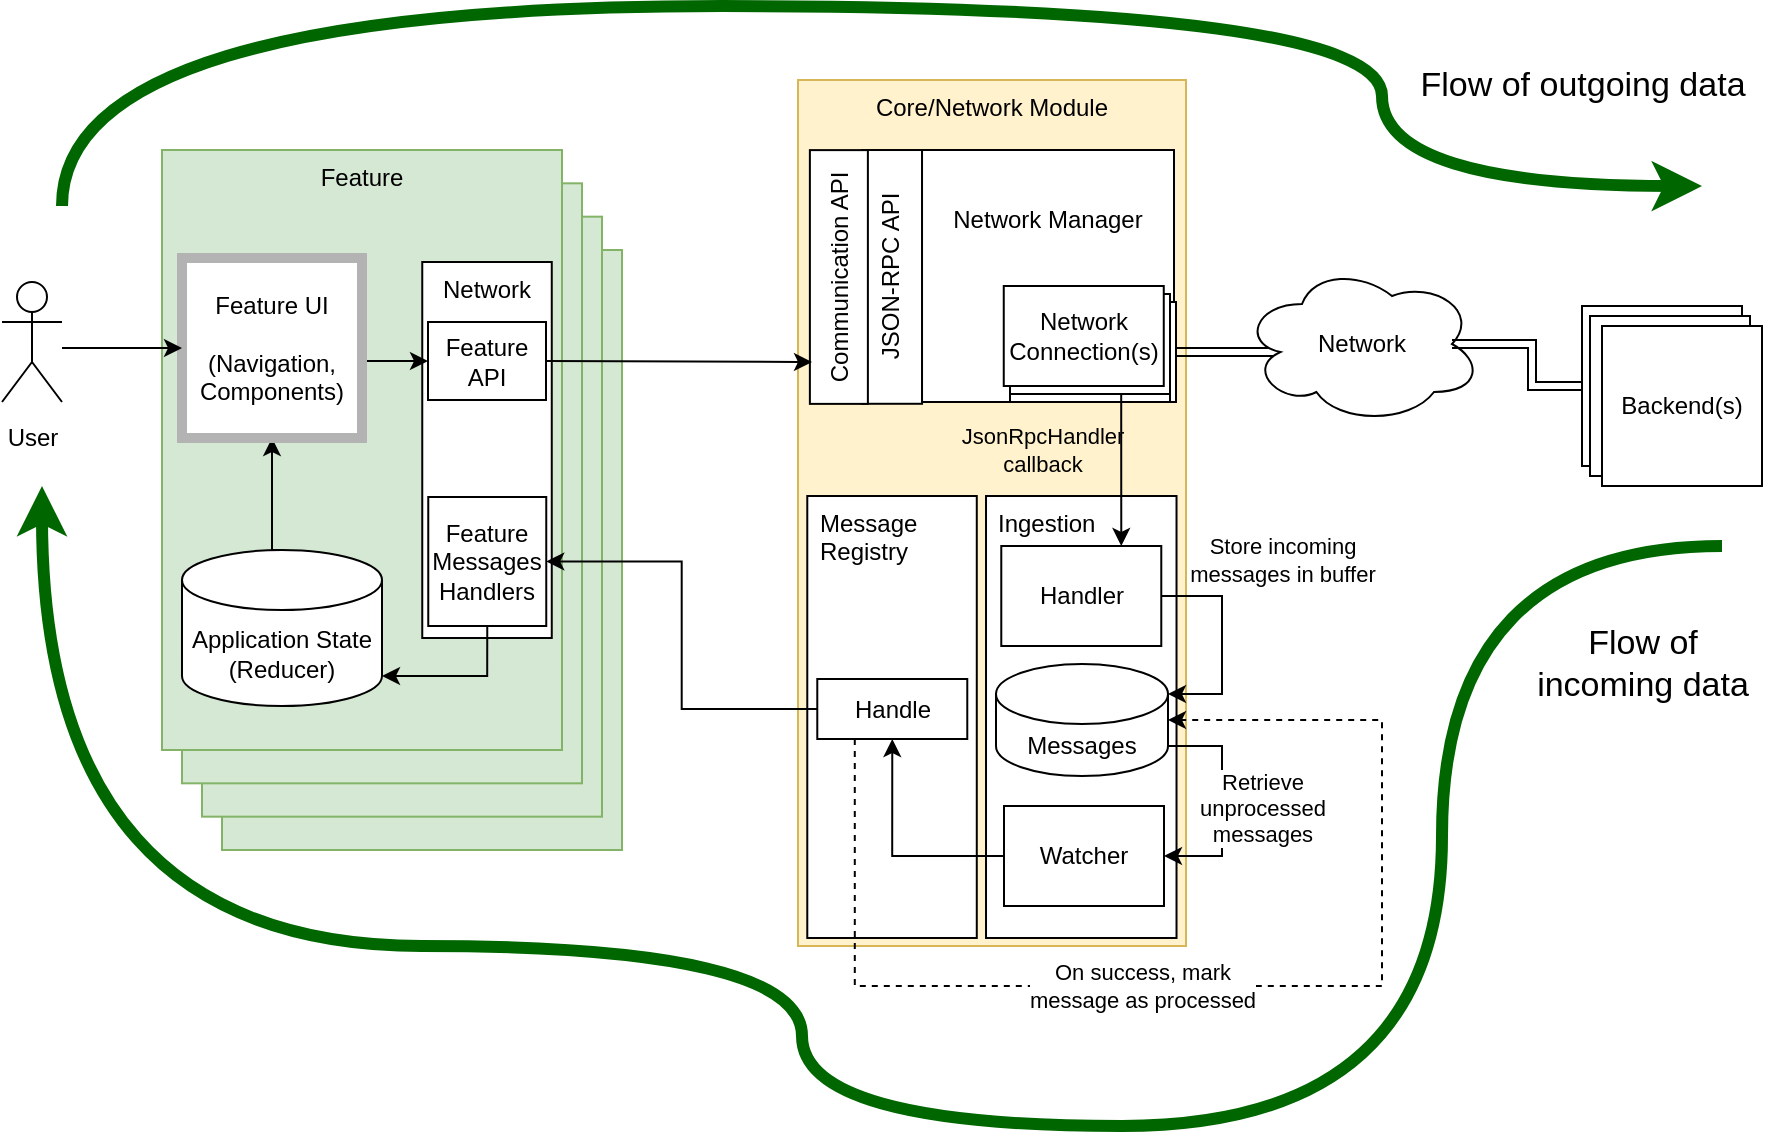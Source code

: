 <mxfile version="16.6.1" type="device"><diagram id="nW_rDmzAB-evD8ULDU89" name="Page-1"><mxGraphModel dx="2249" dy="737" grid="1" gridSize="10" guides="1" tooltips="1" connect="1" arrows="1" fold="1" page="1" pageScale="1" pageWidth="827" pageHeight="1169" math="0" shadow="0"><root><mxCell id="0"/><mxCell id="1" parent="0"/><mxCell id="lW4brVpSvf_u8V7dRget-16" value="&lt;div&gt;Core/Network Module&lt;/div&gt;" style="whiteSpace=wrap;html=1;fillColor=#fff2cc;strokeColor=#d6b656;verticalAlign=top;" parent="1" vertex="1"><mxGeometry x="268" y="157" width="194" height="433" as="geometry"/></mxCell><mxCell id="lW4brVpSvf_u8V7dRget-11" style="edgeStyle=orthogonalEdgeStyle;shape=link;rounded=0;orthogonalLoop=1;jettySize=auto;html=1;exitX=0.16;exitY=0.55;exitDx=0;exitDy=0;exitPerimeter=0;entryX=1;entryY=0.5;entryDx=0;entryDy=0;" parent="1" source="lW4brVpSvf_u8V7dRget-4" target="lW4brVpSvf_u8V7dRget-9" edge="1"><mxGeometry relative="1" as="geometry"/></mxCell><mxCell id="lW4brVpSvf_u8V7dRget-4" value="Network" style="ellipse;shape=cloud;whiteSpace=wrap;html=1;" parent="1" vertex="1"><mxGeometry x="490" y="249" width="120" height="80" as="geometry"/></mxCell><mxCell id="lW4brVpSvf_u8V7dRget-6" style="edgeStyle=orthogonalEdgeStyle;rounded=0;orthogonalLoop=1;jettySize=auto;html=1;exitX=0;exitY=0.5;exitDx=0;exitDy=0;entryX=0.875;entryY=0.5;entryDx=0;entryDy=0;entryPerimeter=0;shape=link;" parent="1" source="lW4brVpSvf_u8V7dRget-5" target="lW4brVpSvf_u8V7dRget-4" edge="1"><mxGeometry relative="1" as="geometry"/></mxCell><mxCell id="lW4brVpSvf_u8V7dRget-5" value="Backend(s)" style="whiteSpace=wrap;html=1;aspect=fixed;" parent="1" vertex="1"><mxGeometry x="660" y="270" width="80" height="80" as="geometry"/></mxCell><mxCell id="lW4brVpSvf_u8V7dRget-21" value="Backend(s)" style="whiteSpace=wrap;html=1;aspect=fixed;" parent="1" vertex="1"><mxGeometry x="664" y="275" width="80" height="80" as="geometry"/></mxCell><mxCell id="lW4brVpSvf_u8V7dRget-22" value="Backend(s)" style="whiteSpace=wrap;html=1;aspect=fixed;" parent="1" vertex="1"><mxGeometry x="670" y="280" width="80" height="80" as="geometry"/></mxCell><mxCell id="mjwXZKzMvDLEBIIl38d1-16" value="" style="endArrow=classic;html=1;strokeWidth=6;edgeStyle=orthogonalEdgeStyle;curved=1;strokeColor=#006600;" parent="1" edge="1"><mxGeometry width="50" height="50" relative="1" as="geometry"><mxPoint x="730" y="390" as="sourcePoint"/><mxPoint x="-110" y="360" as="targetPoint"/><Array as="points"><mxPoint x="590" y="390"/><mxPoint x="590" y="680"/><mxPoint x="270" y="680"/><mxPoint x="270" y="590"/><mxPoint x="-110" y="590"/></Array></mxGeometry></mxCell><mxCell id="mjwXZKzMvDLEBIIl38d1-17" value="&lt;div&gt;Flow of&lt;/div&gt;&lt;div&gt;incoming data&lt;/div&gt;" style="edgeLabel;html=1;align=center;verticalAlign=middle;resizable=0;points=[];fontSize=17;rotation=0;" parent="mjwXZKzMvDLEBIIl38d1-16" vertex="1" connectable="0"><mxGeometry x="-0.747" y="16" relative="1" as="geometry"><mxPoint x="84" y="15" as="offset"/></mxGeometry></mxCell><mxCell id="mjwXZKzMvDLEBIIl38d1-20" value="" style="endArrow=classic;html=1;fontSize=17;strokeColor=#006600;strokeWidth=6;edgeStyle=orthogonalEdgeStyle;curved=1;" parent="1" edge="1"><mxGeometry width="50" height="50" relative="1" as="geometry"><mxPoint x="-100" y="220.03" as="sourcePoint"/><mxPoint x="720" y="210.03" as="targetPoint"/><Array as="points"><mxPoint x="-100" y="120.03"/><mxPoint x="560" y="120.03"/><mxPoint x="560" y="210.03"/></Array></mxGeometry></mxCell><mxCell id="mjwXZKzMvDLEBIIl38d1-25" value="Flow of outgoing data" style="edgeLabel;html=1;align=center;verticalAlign=middle;resizable=0;points=[];fontSize=17;" parent="mjwXZKzMvDLEBIIl38d1-20" vertex="1" connectable="0"><mxGeometry x="0.317" y="4" relative="1" as="geometry"><mxPoint x="195" y="44" as="offset"/></mxGeometry></mxCell><mxCell id="lW4brVpSvf_u8V7dRget-7" value="Network Manager&lt;br&gt;&lt;br&gt;&lt;br&gt;&lt;br&gt;&lt;br&gt;" style="whiteSpace=wrap;html=1;aspect=fixed;" parent="1" vertex="1"><mxGeometry x="330" y="192" width="126" height="126" as="geometry"/></mxCell><mxCell id="lW4brVpSvf_u8V7dRget-9" value="Network Connection" style="rounded=0;whiteSpace=wrap;html=1;" parent="1" vertex="1"><mxGeometry x="377" y="268" width="80" height="50" as="geometry"/></mxCell><mxCell id="lW4brVpSvf_u8V7dRget-12" value="Network Connection(s)" style="rounded=0;whiteSpace=wrap;html=1;" parent="1" vertex="1"><mxGeometry x="374" y="268" width="80" height="50" as="geometry"/></mxCell><mxCell id="lW4brVpSvf_u8V7dRget-17" value="JSON-RPC API" style="rounded=0;whiteSpace=wrap;html=1;rotation=-90;" parent="1" vertex="1"><mxGeometry x="251.57" y="240.45" width="126.88" height="30" as="geometry"/></mxCell><mxCell id="lW4brVpSvf_u8V7dRget-23" value="Network Connection(s)" style="rounded=0;whiteSpace=wrap;html=1;" parent="1" vertex="1"><mxGeometry x="374" y="264" width="80" height="50" as="geometry"/></mxCell><mxCell id="lW4brVpSvf_u8V7dRget-24" value="Network Connection(s)" style="rounded=0;whiteSpace=wrap;html=1;" parent="1" vertex="1"><mxGeometry x="370.88" y="260" width="80" height="50" as="geometry"/></mxCell><mxCell id="lW4brVpSvf_u8V7dRget-20" value="&lt;div&gt;Ingestion&lt;br&gt;&lt;/div&gt;&lt;div&gt;&lt;br&gt;&lt;/div&gt;&lt;div&gt;&lt;br&gt;&lt;/div&gt;&lt;div&gt;&lt;br&gt;&lt;/div&gt;&lt;div&gt;&lt;br&gt;&lt;/div&gt;&lt;div&gt;&lt;br&gt;&lt;/div&gt;&lt;div&gt;&lt;br&gt;&lt;/div&gt;&lt;div&gt;&lt;br&gt;&lt;/div&gt;" style="whiteSpace=wrap;html=1;spacingLeft=4;align=left;verticalAlign=top;" parent="1" vertex="1"><mxGeometry x="362.01" y="365" width="95.25" height="221" as="geometry"/></mxCell><mxCell id="lW4brVpSvf_u8V7dRget-29" value="Handler" style="rounded=0;whiteSpace=wrap;html=1;" parent="1" vertex="1"><mxGeometry x="369.64" y="390" width="80" height="50" as="geometry"/></mxCell><mxCell id="mjwXZKzMvDLEBIIl38d1-4" value="Watcher" style="rounded=0;whiteSpace=wrap;html=1;" parent="1" vertex="1"><mxGeometry x="371" y="520" width="80" height="50" as="geometry"/></mxCell><mxCell id="983Fdo5BrovMjfz1vrU3-3" value="&lt;div&gt;Message&lt;/div&gt;&lt;div&gt;Registry&lt;/div&gt;" style="whiteSpace=wrap;html=1;verticalAlign=top;align=left;spacingLeft=4;" vertex="1" parent="1"><mxGeometry x="272.64" y="365" width="84.75" height="221" as="geometry"/></mxCell><mxCell id="983Fdo5BrovMjfz1vrU3-5" style="edgeStyle=orthogonalEdgeStyle;rounded=0;orthogonalLoop=1;jettySize=auto;html=1;exitX=0.75;exitY=1;exitDx=0;exitDy=0;entryX=0.75;entryY=0;entryDx=0;entryDy=0;" edge="1" parent="1" source="lW4brVpSvf_u8V7dRget-23" target="lW4brVpSvf_u8V7dRget-29"><mxGeometry relative="1" as="geometry"><Array as="points"><mxPoint x="430" y="314"/></Array></mxGeometry></mxCell><mxCell id="983Fdo5BrovMjfz1vrU3-7" value="&lt;div&gt;JsonRpcHandler&lt;/div&gt;&lt;div&gt;callback&lt;/div&gt;" style="edgeLabel;html=1;align=center;verticalAlign=middle;resizable=0;points=[];labelBackgroundColor=none;" vertex="1" connectable="0" parent="983Fdo5BrovMjfz1vrU3-5"><mxGeometry x="-0.281" y="2" relative="1" as="geometry"><mxPoint x="-42" y="3" as="offset"/></mxGeometry></mxCell><mxCell id="lW4brVpSvf_u8V7dRget-28" value="Messages" style="shape=cylinder3;whiteSpace=wrap;html=1;boundedLbl=1;backgroundOutline=1;size=15;" parent="1" vertex="1"><mxGeometry x="367" y="449" width="86" height="56" as="geometry"/></mxCell><mxCell id="mjwXZKzMvDLEBIIl38d1-2" style="edgeStyle=orthogonalEdgeStyle;rounded=0;orthogonalLoop=1;jettySize=auto;html=1;exitX=1;exitY=0.5;exitDx=0;exitDy=0;entryX=1;entryY=0;entryDx=0;entryDy=15;entryPerimeter=0;" parent="1" source="lW4brVpSvf_u8V7dRget-29" target="lW4brVpSvf_u8V7dRget-28" edge="1"><mxGeometry relative="1" as="geometry"><Array as="points"><mxPoint x="480" y="415"/><mxPoint x="480" y="464"/></Array></mxGeometry></mxCell><mxCell id="mjwXZKzMvDLEBIIl38d1-3" value="&lt;div&gt;Store incoming&lt;/div&gt;&lt;div&gt;messages in buffer&lt;/div&gt;" style="edgeLabel;html=1;align=center;verticalAlign=middle;resizable=0;points=[];" parent="mjwXZKzMvDLEBIIl38d1-2" vertex="1" connectable="0"><mxGeometry x="0.067" y="-4" relative="1" as="geometry"><mxPoint x="34" y="-44" as="offset"/></mxGeometry></mxCell><mxCell id="983Fdo5BrovMjfz1vrU3-9" value="&lt;div&gt;Communication API&lt;/div&gt;" style="rounded=0;whiteSpace=wrap;html=1;rotation=-90;" vertex="1" parent="1"><mxGeometry x="225" y="241" width="126.88" height="29" as="geometry"/></mxCell><mxCell id="983Fdo5BrovMjfz1vrU3-29" value="" style="group" vertex="1" connectable="0" parent="1"><mxGeometry x="-130" y="192" width="310" height="350" as="geometry"/></mxCell><mxCell id="983Fdo5BrovMjfz1vrU3-18" value="" style="group" vertex="1" connectable="0" parent="983Fdo5BrovMjfz1vrU3-29"><mxGeometry x="80" width="230" height="350" as="geometry"/></mxCell><mxCell id="983Fdo5BrovMjfz1vrU3-16" value="&lt;div&gt;Feature&lt;/div&gt;" style="whiteSpace=wrap;html=1;fillColor=#d5e8d4;strokeColor=#82b366;verticalAlign=top;" vertex="1" parent="983Fdo5BrovMjfz1vrU3-18"><mxGeometry x="30" y="50" width="200" height="300" as="geometry"/></mxCell><mxCell id="983Fdo5BrovMjfz1vrU3-15" value="&lt;div&gt;Feature&lt;/div&gt;" style="whiteSpace=wrap;html=1;fillColor=#d5e8d4;strokeColor=#82b366;verticalAlign=top;" vertex="1" parent="983Fdo5BrovMjfz1vrU3-18"><mxGeometry x="20" y="33.333" width="200" height="300" as="geometry"/></mxCell><mxCell id="983Fdo5BrovMjfz1vrU3-14" value="&lt;div&gt;Feature&lt;/div&gt;" style="whiteSpace=wrap;html=1;fillColor=#d5e8d4;strokeColor=#82b366;verticalAlign=top;" vertex="1" parent="983Fdo5BrovMjfz1vrU3-18"><mxGeometry x="10" y="16.667" width="200" height="300" as="geometry"/></mxCell><mxCell id="983Fdo5BrovMjfz1vrU3-11" value="&lt;div&gt;Feature&lt;/div&gt;" style="whiteSpace=wrap;html=1;fillColor=#d5e8d4;strokeColor=#82b366;verticalAlign=top;" vertex="1" parent="983Fdo5BrovMjfz1vrU3-18"><mxGeometry width="200" height="300" as="geometry"/></mxCell><mxCell id="983Fdo5BrovMjfz1vrU3-26" style="edgeStyle=orthogonalEdgeStyle;rounded=0;orthogonalLoop=1;jettySize=auto;html=1;exitX=0.5;exitY=0;exitDx=0;exitDy=0;exitPerimeter=0;entryX=0.5;entryY=1;entryDx=0;entryDy=0;" edge="1" parent="983Fdo5BrovMjfz1vrU3-18" source="983Fdo5BrovMjfz1vrU3-13" target="983Fdo5BrovMjfz1vrU3-22"><mxGeometry relative="1" as="geometry"><Array as="points"><mxPoint x="55" y="200"/></Array></mxGeometry></mxCell><mxCell id="983Fdo5BrovMjfz1vrU3-13" value="&lt;div&gt;Application State&lt;/div&gt;&lt;div&gt;(Reducer)&lt;br&gt;&lt;/div&gt;" style="shape=cylinder3;whiteSpace=wrap;html=1;boundedLbl=1;backgroundOutline=1;size=15;" vertex="1" parent="983Fdo5BrovMjfz1vrU3-18"><mxGeometry x="10" y="200" width="100" height="78" as="geometry"/></mxCell><mxCell id="983Fdo5BrovMjfz1vrU3-19" value="Network" style="whiteSpace=wrap;html=1;verticalAlign=top;" vertex="1" parent="983Fdo5BrovMjfz1vrU3-18"><mxGeometry x="130.13" y="56" width="64.75" height="188" as="geometry"/></mxCell><mxCell id="983Fdo5BrovMjfz1vrU3-20" value="Feature&lt;div&gt;API&lt;/div&gt;" style="rounded=0;whiteSpace=wrap;html=1;rotation=0;" vertex="1" parent="983Fdo5BrovMjfz1vrU3-18"><mxGeometry x="133" y="86" width="59" height="39" as="geometry"/></mxCell><mxCell id="983Fdo5BrovMjfz1vrU3-33" style="edgeStyle=orthogonalEdgeStyle;rounded=0;orthogonalLoop=1;jettySize=auto;html=1;exitX=0.5;exitY=1;exitDx=0;exitDy=0;entryX=1;entryY=1;entryDx=0;entryDy=-15;entryPerimeter=0;" edge="1" parent="983Fdo5BrovMjfz1vrU3-18" source="983Fdo5BrovMjfz1vrU3-21" target="983Fdo5BrovMjfz1vrU3-13"><mxGeometry relative="1" as="geometry"><Array as="points"><mxPoint x="163" y="263"/></Array></mxGeometry></mxCell><mxCell id="983Fdo5BrovMjfz1vrU3-21" value="Feature&lt;br&gt;Messages&lt;br&gt;Handlers" style="rounded=0;whiteSpace=wrap;html=1;rotation=0;" vertex="1" parent="983Fdo5BrovMjfz1vrU3-18"><mxGeometry x="133.13" y="173.5" width="59" height="64.5" as="geometry"/></mxCell><mxCell id="983Fdo5BrovMjfz1vrU3-25" style="edgeStyle=orthogonalEdgeStyle;rounded=0;orthogonalLoop=1;jettySize=auto;html=1;exitX=1;exitY=0.5;exitDx=0;exitDy=0;entryX=0;entryY=0.5;entryDx=0;entryDy=0;" edge="1" parent="983Fdo5BrovMjfz1vrU3-18" source="983Fdo5BrovMjfz1vrU3-22" target="983Fdo5BrovMjfz1vrU3-20"><mxGeometry relative="1" as="geometry"><Array as="points"><mxPoint x="100" y="106"/></Array></mxGeometry></mxCell><mxCell id="983Fdo5BrovMjfz1vrU3-22" value="&lt;div&gt;Feature UI&lt;/div&gt;&lt;div&gt;&lt;br&gt;&lt;/div&gt;&lt;div&gt;(Navigation,&lt;/div&gt;&lt;div&gt;Components)&lt;br&gt;&lt;/div&gt;" style="whiteSpace=wrap;html=1;aspect=fixed;strokeWidth=5;strokeColor=#B3B3B3;" vertex="1" parent="983Fdo5BrovMjfz1vrU3-18"><mxGeometry x="10" y="54" width="90" height="90" as="geometry"/></mxCell><mxCell id="983Fdo5BrovMjfz1vrU3-27" style="edgeStyle=orthogonalEdgeStyle;rounded=0;orthogonalLoop=1;jettySize=auto;html=1;entryX=0;entryY=0.5;entryDx=0;entryDy=0;" edge="1" parent="983Fdo5BrovMjfz1vrU3-29" source="mjwXZKzMvDLEBIIl38d1-21" target="983Fdo5BrovMjfz1vrU3-22"><mxGeometry relative="1" as="geometry"><Array as="points"><mxPoint x="50" y="99"/><mxPoint x="50" y="99"/></Array></mxGeometry></mxCell><mxCell id="mjwXZKzMvDLEBIIl38d1-21" value="&lt;font style=&quot;font-size: 12px&quot;&gt;User&lt;/font&gt;" style="shape=umlActor;verticalLabelPosition=bottom;verticalAlign=top;html=1;outlineConnect=0;labelBackgroundColor=none;fontSize=17;strokeWidth=1;" parent="983Fdo5BrovMjfz1vrU3-29" vertex="1"><mxGeometry y="66" width="30" height="60" as="geometry"/></mxCell><mxCell id="983Fdo5BrovMjfz1vrU3-28" style="edgeStyle=orthogonalEdgeStyle;rounded=0;orthogonalLoop=1;jettySize=auto;html=1;exitX=1;exitY=0.5;exitDx=0;exitDy=0;" edge="1" parent="1" source="983Fdo5BrovMjfz1vrU3-20"><mxGeometry relative="1" as="geometry"><mxPoint x="275" y="298" as="targetPoint"/><Array as="points"><mxPoint x="275" y="298"/></Array></mxGeometry></mxCell><mxCell id="mjwXZKzMvDLEBIIl38d1-6" style="edgeStyle=orthogonalEdgeStyle;rounded=0;orthogonalLoop=1;jettySize=auto;html=1;exitX=1;exitY=1;exitDx=0;exitDy=-15;exitPerimeter=0;entryX=1;entryY=0.5;entryDx=0;entryDy=0;" parent="1" source="lW4brVpSvf_u8V7dRget-28" target="mjwXZKzMvDLEBIIl38d1-4" edge="1"><mxGeometry relative="1" as="geometry"><Array as="points"><mxPoint x="480" y="490"/><mxPoint x="480" y="545"/></Array></mxGeometry></mxCell><mxCell id="mjwXZKzMvDLEBIIl38d1-7" value="&lt;div&gt;Retrieve&lt;/div&gt;&lt;div&gt;unprocessed&lt;/div&gt;messages" style="edgeLabel;html=1;align=center;verticalAlign=middle;resizable=0;points=[];labelBackgroundColor=default;" parent="mjwXZKzMvDLEBIIl38d1-6" vertex="1" connectable="0"><mxGeometry x="0.212" y="3" relative="1" as="geometry"><mxPoint x="17" y="-10" as="offset"/></mxGeometry></mxCell><mxCell id="983Fdo5BrovMjfz1vrU3-30" style="edgeStyle=orthogonalEdgeStyle;rounded=0;orthogonalLoop=1;jettySize=auto;html=1;exitX=0;exitY=0.5;exitDx=0;exitDy=0;entryX=0.5;entryY=1;entryDx=0;entryDy=0;" edge="1" parent="1" source="mjwXZKzMvDLEBIIl38d1-4" target="983Fdo5BrovMjfz1vrU3-31"><mxGeometry relative="1" as="geometry"><mxPoint x="300" y="545" as="targetPoint"/></mxGeometry></mxCell><mxCell id="983Fdo5BrovMjfz1vrU3-32" style="edgeStyle=orthogonalEdgeStyle;rounded=0;orthogonalLoop=1;jettySize=auto;html=1;exitX=0;exitY=0.5;exitDx=0;exitDy=0;entryX=1;entryY=0.5;entryDx=0;entryDy=0;" edge="1" parent="1" source="983Fdo5BrovMjfz1vrU3-31" target="983Fdo5BrovMjfz1vrU3-21"><mxGeometry relative="1" as="geometry"/></mxCell><mxCell id="983Fdo5BrovMjfz1vrU3-31" value="Handle" style="whiteSpace=wrap;html=1;" vertex="1" parent="1"><mxGeometry x="277.64" y="456.5" width="75" height="30" as="geometry"/></mxCell><mxCell id="mjwXZKzMvDLEBIIl38d1-12" style="edgeStyle=orthogonalEdgeStyle;rounded=0;orthogonalLoop=1;jettySize=auto;html=1;dashed=1;exitX=0.25;exitY=1;exitDx=0;exitDy=0;entryX=1;entryY=0.5;entryDx=0;entryDy=0;entryPerimeter=0;" parent="1" source="983Fdo5BrovMjfz1vrU3-31" target="lW4brVpSvf_u8V7dRget-28" edge="1"><mxGeometry relative="1" as="geometry"><mxPoint x="190" y="580" as="sourcePoint"/><mxPoint x="500" y="580" as="targetPoint"/><Array as="points"><mxPoint x="296" y="610"/><mxPoint x="560" y="610"/><mxPoint x="560" y="477"/></Array></mxGeometry></mxCell><mxCell id="mjwXZKzMvDLEBIIl38d1-14" value="On success, mark&lt;br&gt;message as processed" style="edgeLabel;html=1;align=center;verticalAlign=middle;resizable=0;points=[];labelBackgroundColor=default;" parent="mjwXZKzMvDLEBIIl38d1-12" vertex="1" connectable="0"><mxGeometry x="0.05" y="1" relative="1" as="geometry"><mxPoint x="-62" y="1" as="offset"/></mxGeometry></mxCell></root></mxGraphModel></diagram></mxfile>